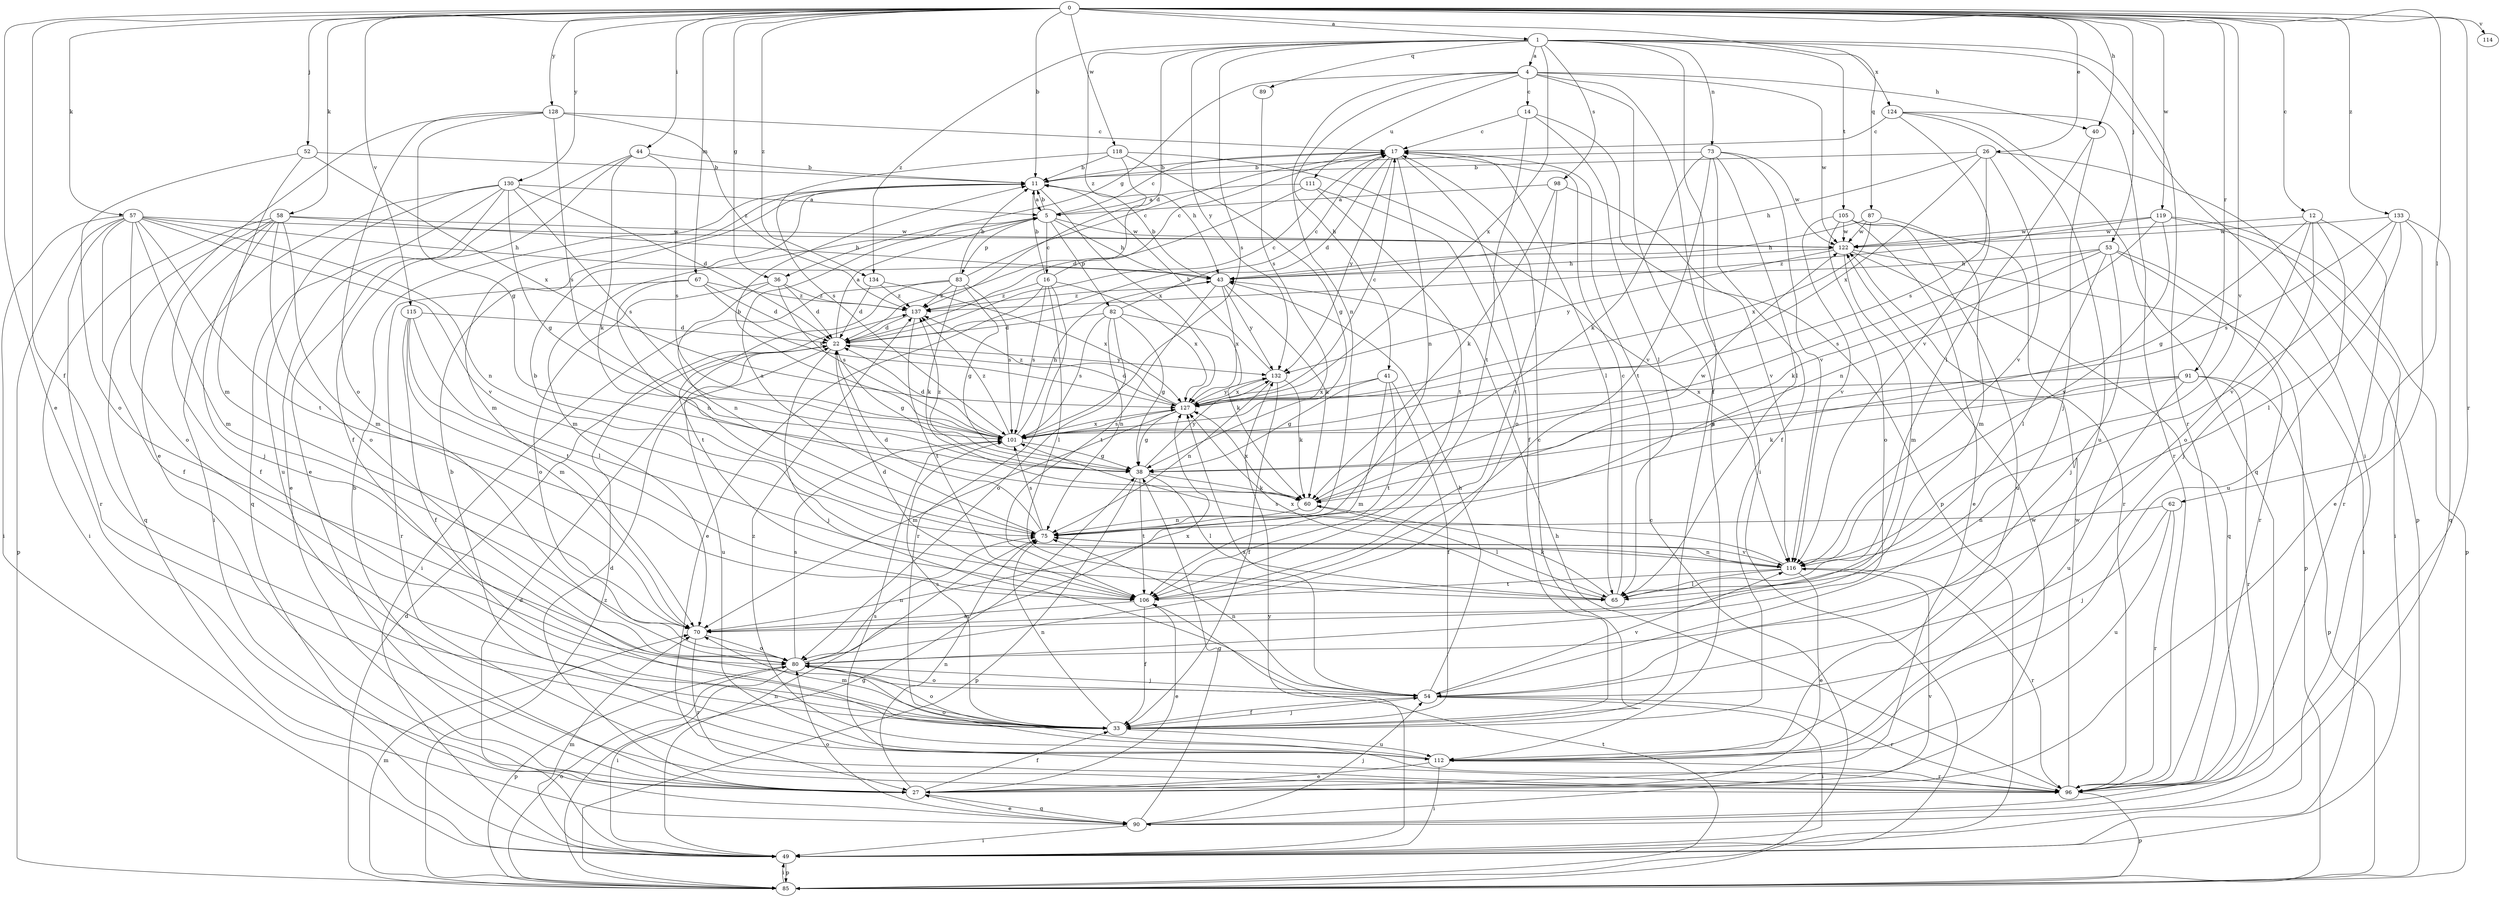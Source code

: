 strict digraph  {
0;
1;
4;
5;
11;
12;
14;
16;
17;
22;
26;
27;
33;
36;
38;
40;
41;
43;
44;
49;
52;
53;
54;
57;
58;
60;
62;
65;
67;
70;
73;
75;
80;
82;
83;
85;
87;
89;
90;
91;
96;
98;
101;
105;
106;
111;
112;
114;
115;
116;
118;
119;
122;
124;
127;
128;
130;
132;
133;
134;
137;
0 -> 1  [label=a];
0 -> 11  [label=b];
0 -> 12  [label=c];
0 -> 26  [label=e];
0 -> 27  [label=e];
0 -> 33  [label=f];
0 -> 36  [label=g];
0 -> 40  [label=h];
0 -> 44  [label=i];
0 -> 52  [label=j];
0 -> 53  [label=j];
0 -> 57  [label=k];
0 -> 58  [label=k];
0 -> 62  [label=l];
0 -> 67  [label=m];
0 -> 87  [label=q];
0 -> 91  [label=r];
0 -> 96  [label=r];
0 -> 114  [label=v];
0 -> 115  [label=v];
0 -> 116  [label=v];
0 -> 118  [label=w];
0 -> 119  [label=w];
0 -> 128  [label=y];
0 -> 130  [label=y];
0 -> 133  [label=z];
0 -> 134  [label=z];
1 -> 4  [label=a];
1 -> 22  [label=d];
1 -> 33  [label=f];
1 -> 49  [label=i];
1 -> 73  [label=n];
1 -> 89  [label=q];
1 -> 96  [label=r];
1 -> 98  [label=s];
1 -> 101  [label=s];
1 -> 105  [label=t];
1 -> 124  [label=x];
1 -> 127  [label=x];
1 -> 132  [label=y];
1 -> 134  [label=z];
1 -> 137  [label=z];
4 -> 14  [label=c];
4 -> 36  [label=g];
4 -> 40  [label=h];
4 -> 41  [label=h];
4 -> 49  [label=i];
4 -> 75  [label=n];
4 -> 111  [label=u];
4 -> 112  [label=u];
4 -> 122  [label=w];
5 -> 11  [label=b];
5 -> 16  [label=c];
5 -> 17  [label=c];
5 -> 43  [label=h];
5 -> 70  [label=m];
5 -> 82  [label=p];
5 -> 83  [label=p];
5 -> 122  [label=w];
11 -> 5  [label=a];
11 -> 70  [label=m];
11 -> 127  [label=x];
12 -> 38  [label=g];
12 -> 54  [label=j];
12 -> 80  [label=o];
12 -> 96  [label=r];
12 -> 112  [label=u];
12 -> 122  [label=w];
14 -> 17  [label=c];
14 -> 65  [label=l];
14 -> 85  [label=p];
14 -> 106  [label=t];
16 -> 11  [label=b];
16 -> 17  [label=c];
16 -> 27  [label=e];
16 -> 65  [label=l];
16 -> 96  [label=r];
16 -> 101  [label=s];
16 -> 127  [label=x];
16 -> 137  [label=z];
17 -> 11  [label=b];
17 -> 22  [label=d];
17 -> 33  [label=f];
17 -> 65  [label=l];
17 -> 75  [label=n];
17 -> 132  [label=y];
22 -> 5  [label=a];
22 -> 17  [label=c];
22 -> 38  [label=g];
22 -> 54  [label=j];
22 -> 112  [label=u];
22 -> 132  [label=y];
26 -> 11  [label=b];
26 -> 43  [label=h];
26 -> 85  [label=p];
26 -> 101  [label=s];
26 -> 116  [label=v];
26 -> 127  [label=x];
27 -> 11  [label=b];
27 -> 22  [label=d];
27 -> 33  [label=f];
27 -> 75  [label=n];
27 -> 90  [label=q];
27 -> 122  [label=w];
33 -> 17  [label=c];
33 -> 54  [label=j];
33 -> 70  [label=m];
33 -> 75  [label=n];
33 -> 80  [label=o];
33 -> 101  [label=s];
33 -> 112  [label=u];
36 -> 22  [label=d];
36 -> 75  [label=n];
36 -> 80  [label=o];
36 -> 101  [label=s];
36 -> 137  [label=z];
38 -> 60  [label=k];
38 -> 65  [label=l];
38 -> 85  [label=p];
38 -> 106  [label=t];
38 -> 132  [label=y];
38 -> 137  [label=z];
40 -> 54  [label=j];
40 -> 65  [label=l];
41 -> 33  [label=f];
41 -> 38  [label=g];
41 -> 70  [label=m];
41 -> 106  [label=t];
41 -> 127  [label=x];
43 -> 11  [label=b];
43 -> 60  [label=k];
43 -> 106  [label=t];
43 -> 127  [label=x];
43 -> 132  [label=y];
43 -> 137  [label=z];
44 -> 11  [label=b];
44 -> 27  [label=e];
44 -> 33  [label=f];
44 -> 60  [label=k];
44 -> 101  [label=s];
49 -> 22  [label=d];
49 -> 70  [label=m];
49 -> 75  [label=n];
49 -> 85  [label=p];
49 -> 132  [label=y];
52 -> 11  [label=b];
52 -> 70  [label=m];
52 -> 80  [label=o];
52 -> 127  [label=x];
53 -> 43  [label=h];
53 -> 49  [label=i];
53 -> 54  [label=j];
53 -> 60  [label=k];
53 -> 65  [label=l];
53 -> 96  [label=r];
53 -> 101  [label=s];
54 -> 33  [label=f];
54 -> 43  [label=h];
54 -> 49  [label=i];
54 -> 75  [label=n];
54 -> 80  [label=o];
54 -> 96  [label=r];
54 -> 116  [label=v];
54 -> 127  [label=x];
57 -> 33  [label=f];
57 -> 43  [label=h];
57 -> 49  [label=i];
57 -> 70  [label=m];
57 -> 75  [label=n];
57 -> 80  [label=o];
57 -> 85  [label=p];
57 -> 96  [label=r];
57 -> 106  [label=t];
57 -> 116  [label=v];
57 -> 122  [label=w];
58 -> 33  [label=f];
58 -> 43  [label=h];
58 -> 49  [label=i];
58 -> 54  [label=j];
58 -> 70  [label=m];
58 -> 80  [label=o];
58 -> 90  [label=q];
58 -> 122  [label=w];
60 -> 65  [label=l];
60 -> 75  [label=n];
60 -> 122  [label=w];
60 -> 127  [label=x];
62 -> 54  [label=j];
62 -> 75  [label=n];
62 -> 96  [label=r];
62 -> 112  [label=u];
65 -> 17  [label=c];
65 -> 60  [label=k];
65 -> 127  [label=x];
67 -> 22  [label=d];
67 -> 75  [label=n];
67 -> 96  [label=r];
67 -> 127  [label=x];
67 -> 137  [label=z];
70 -> 80  [label=o];
70 -> 96  [label=r];
73 -> 11  [label=b];
73 -> 33  [label=f];
73 -> 60  [label=k];
73 -> 65  [label=l];
73 -> 106  [label=t];
73 -> 116  [label=v];
73 -> 122  [label=w];
75 -> 5  [label=a];
75 -> 22  [label=d];
75 -> 101  [label=s];
75 -> 116  [label=v];
80 -> 49  [label=i];
80 -> 54  [label=j];
80 -> 75  [label=n];
80 -> 85  [label=p];
80 -> 101  [label=s];
80 -> 127  [label=x];
82 -> 17  [label=c];
82 -> 22  [label=d];
82 -> 38  [label=g];
82 -> 60  [label=k];
82 -> 75  [label=n];
82 -> 80  [label=o];
82 -> 101  [label=s];
83 -> 11  [label=b];
83 -> 17  [label=c];
83 -> 38  [label=g];
83 -> 49  [label=i];
83 -> 60  [label=k];
83 -> 101  [label=s];
83 -> 106  [label=t];
83 -> 137  [label=z];
85 -> 17  [label=c];
85 -> 22  [label=d];
85 -> 38  [label=g];
85 -> 49  [label=i];
85 -> 70  [label=m];
85 -> 80  [label=o];
85 -> 106  [label=t];
85 -> 137  [label=z];
87 -> 43  [label=h];
87 -> 70  [label=m];
87 -> 122  [label=w];
87 -> 127  [label=x];
89 -> 101  [label=s];
90 -> 27  [label=e];
90 -> 38  [label=g];
90 -> 49  [label=i];
90 -> 54  [label=j];
90 -> 80  [label=o];
90 -> 116  [label=v];
91 -> 38  [label=g];
91 -> 60  [label=k];
91 -> 85  [label=p];
91 -> 96  [label=r];
91 -> 112  [label=u];
91 -> 127  [label=x];
96 -> 43  [label=h];
96 -> 85  [label=p];
96 -> 101  [label=s];
96 -> 122  [label=w];
98 -> 5  [label=a];
98 -> 60  [label=k];
98 -> 106  [label=t];
98 -> 116  [label=v];
101 -> 11  [label=b];
101 -> 22  [label=d];
101 -> 38  [label=g];
101 -> 43  [label=h];
101 -> 127  [label=x];
101 -> 137  [label=z];
105 -> 27  [label=e];
105 -> 80  [label=o];
105 -> 96  [label=r];
105 -> 112  [label=u];
105 -> 116  [label=v];
105 -> 122  [label=w];
106 -> 22  [label=d];
106 -> 27  [label=e];
106 -> 33  [label=f];
106 -> 70  [label=m];
111 -> 5  [label=a];
111 -> 22  [label=d];
111 -> 80  [label=o];
111 -> 106  [label=t];
112 -> 11  [label=b];
112 -> 27  [label=e];
112 -> 49  [label=i];
112 -> 80  [label=o];
112 -> 96  [label=r];
112 -> 137  [label=z];
115 -> 22  [label=d];
115 -> 33  [label=f];
115 -> 65  [label=l];
115 -> 70  [label=m];
115 -> 106  [label=t];
116 -> 11  [label=b];
116 -> 27  [label=e];
116 -> 65  [label=l];
116 -> 75  [label=n];
116 -> 96  [label=r];
116 -> 101  [label=s];
116 -> 106  [label=t];
118 -> 11  [label=b];
118 -> 38  [label=g];
118 -> 43  [label=h];
118 -> 101  [label=s];
118 -> 116  [label=v];
119 -> 49  [label=i];
119 -> 75  [label=n];
119 -> 85  [label=p];
119 -> 116  [label=v];
119 -> 122  [label=w];
119 -> 137  [label=z];
122 -> 43  [label=h];
122 -> 70  [label=m];
122 -> 85  [label=p];
122 -> 90  [label=q];
122 -> 132  [label=y];
124 -> 17  [label=c];
124 -> 90  [label=q];
124 -> 96  [label=r];
124 -> 112  [label=u];
124 -> 116  [label=v];
127 -> 17  [label=c];
127 -> 22  [label=d];
127 -> 38  [label=g];
127 -> 70  [label=m];
127 -> 101  [label=s];
127 -> 132  [label=y];
127 -> 137  [label=z];
128 -> 17  [label=c];
128 -> 27  [label=e];
128 -> 38  [label=g];
128 -> 80  [label=o];
128 -> 101  [label=s];
128 -> 137  [label=z];
130 -> 5  [label=a];
130 -> 22  [label=d];
130 -> 27  [label=e];
130 -> 38  [label=g];
130 -> 49  [label=i];
130 -> 90  [label=q];
130 -> 101  [label=s];
130 -> 112  [label=u];
132 -> 11  [label=b];
132 -> 33  [label=f];
132 -> 60  [label=k];
132 -> 75  [label=n];
132 -> 127  [label=x];
133 -> 27  [label=e];
133 -> 65  [label=l];
133 -> 90  [label=q];
133 -> 101  [label=s];
133 -> 116  [label=v];
133 -> 122  [label=w];
134 -> 22  [label=d];
134 -> 127  [label=x];
134 -> 137  [label=z];
137 -> 22  [label=d];
137 -> 106  [label=t];
}
